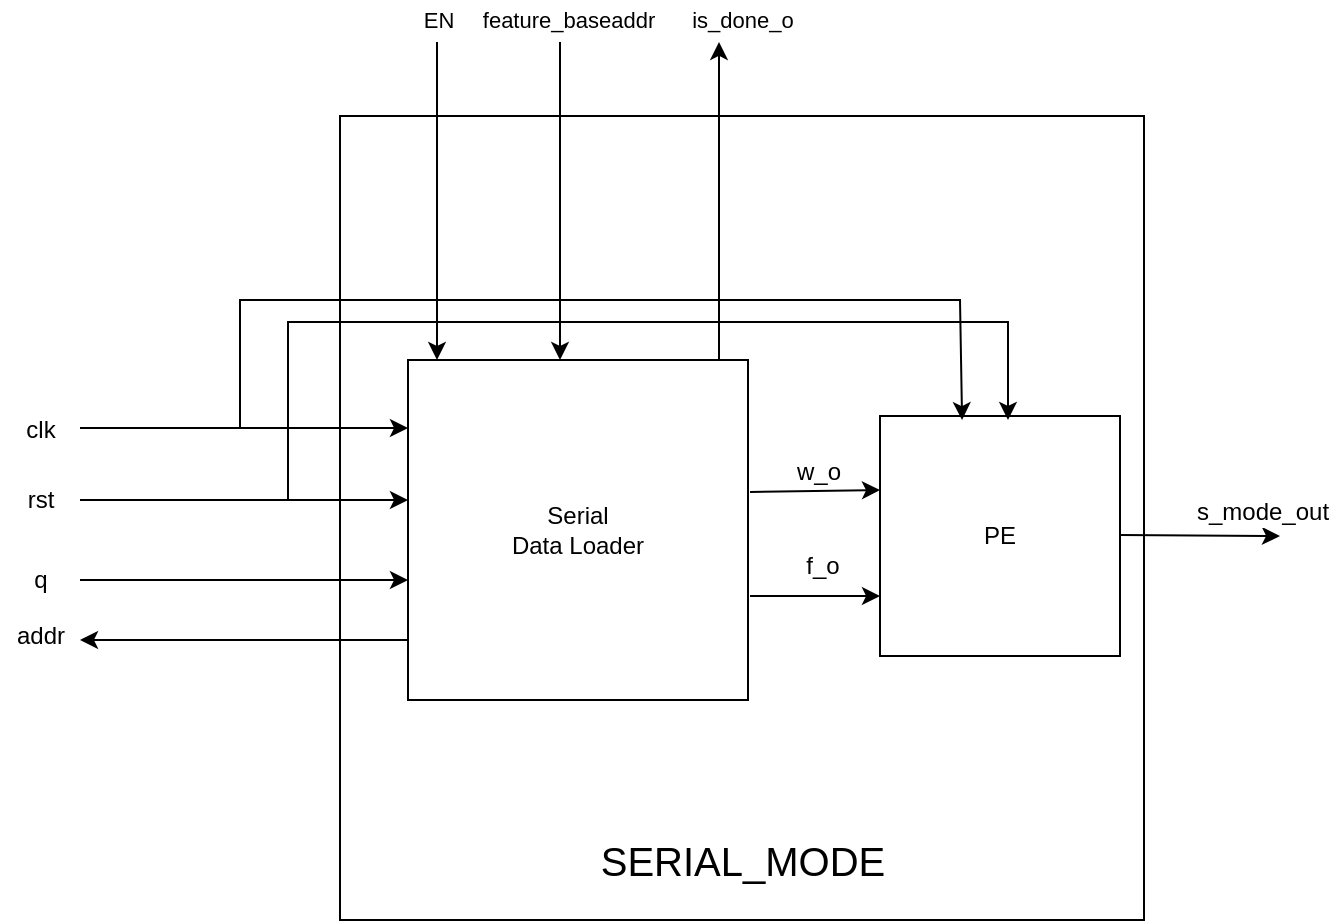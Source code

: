 <mxfile version="18.0.6" type="github">
  <diagram id="pUFFLTCGcfrj1E4nk3-k" name="Page-1">
    <mxGraphModel dx="1422" dy="762" grid="1" gridSize="10" guides="1" tooltips="1" connect="1" arrows="1" fold="1" page="1" pageScale="1" pageWidth="827" pageHeight="1169" math="0" shadow="0">
      <root>
        <mxCell id="0" />
        <mxCell id="1" parent="0" />
        <mxCell id="9o-Jb9cLl40A2OQpJ5Hu-1" value="" style="whiteSpace=wrap;html=1;aspect=fixed;" parent="1" vertex="1">
          <mxGeometry x="260" y="168" width="402" height="402" as="geometry" />
        </mxCell>
        <mxCell id="9o-Jb9cLl40A2OQpJ5Hu-2" value="PE" style="whiteSpace=wrap;html=1;aspect=fixed;" parent="1" vertex="1">
          <mxGeometry x="530" y="318" width="120" height="120" as="geometry" />
        </mxCell>
        <mxCell id="9o-Jb9cLl40A2OQpJ5Hu-6" value="Serial&lt;br&gt;Data Loader" style="whiteSpace=wrap;html=1;aspect=fixed;" parent="1" vertex="1">
          <mxGeometry x="294" y="290" width="170" height="170" as="geometry" />
        </mxCell>
        <mxCell id="9o-Jb9cLl40A2OQpJ5Hu-11" value="" style="endArrow=classic;html=1;rounded=0;fontSize=12;entryX=0.35;entryY=-0.006;entryDx=0;entryDy=0;entryPerimeter=0;" parent="1" edge="1">
          <mxGeometry width="50" height="50" relative="1" as="geometry">
            <mxPoint x="308.5" y="130.96" as="sourcePoint" />
            <mxPoint x="308.5" y="290.0" as="targetPoint" />
          </mxGeometry>
        </mxCell>
        <mxCell id="9o-Jb9cLl40A2OQpJ5Hu-16" value="" style="endArrow=classic;html=1;rounded=0;fontSize=12;entryX=0;entryY=0.825;entryDx=0;entryDy=0;entryPerimeter=0;" parent="1" edge="1">
          <mxGeometry width="50" height="50" relative="1" as="geometry">
            <mxPoint x="130" y="400" as="sourcePoint" />
            <mxPoint x="294" y="400" as="targetPoint" />
          </mxGeometry>
        </mxCell>
        <mxCell id="9o-Jb9cLl40A2OQpJ5Hu-17" value="" style="endArrow=classic;html=1;rounded=0;fontSize=12;entryX=0.35;entryY=-0.006;entryDx=0;entryDy=0;entryPerimeter=0;" parent="1" edge="1">
          <mxGeometry width="50" height="50" relative="1" as="geometry">
            <mxPoint x="370" y="130.96" as="sourcePoint" />
            <mxPoint x="370" y="290.0" as="targetPoint" />
          </mxGeometry>
        </mxCell>
        <mxCell id="9o-Jb9cLl40A2OQpJ5Hu-18" value="&lt;font style=&quot;font-size: 11px;&quot;&gt;EN&lt;/font&gt;" style="text;html=1;align=center;verticalAlign=middle;resizable=0;points=[];autosize=1;strokeColor=none;fillColor=none;fontSize=12;" parent="1" vertex="1">
          <mxGeometry x="294" y="110" width="30" height="20" as="geometry" />
        </mxCell>
        <mxCell id="9o-Jb9cLl40A2OQpJ5Hu-19" value="&lt;font style=&quot;font-size: 11px;&quot;&gt;feature_baseaddr&lt;/font&gt;" style="text;html=1;align=center;verticalAlign=middle;resizable=0;points=[];autosize=1;strokeColor=none;fillColor=none;fontSize=12;" parent="1" vertex="1">
          <mxGeometry x="324" y="110" width="100" height="20" as="geometry" />
        </mxCell>
        <mxCell id="9o-Jb9cLl40A2OQpJ5Hu-22" value="clk" style="text;html=1;align=center;verticalAlign=middle;resizable=0;points=[];autosize=1;strokeColor=none;fillColor=none;fontSize=12;" parent="1" vertex="1">
          <mxGeometry x="95" y="315" width="30" height="20" as="geometry" />
        </mxCell>
        <mxCell id="9o-Jb9cLl40A2OQpJ5Hu-23" value="rst" style="text;html=1;align=center;verticalAlign=middle;resizable=0;points=[];autosize=1;strokeColor=none;fillColor=none;fontSize=12;" parent="1" vertex="1">
          <mxGeometry x="95" y="350" width="30" height="20" as="geometry" />
        </mxCell>
        <mxCell id="9o-Jb9cLl40A2OQpJ5Hu-24" value="q" style="text;html=1;align=center;verticalAlign=middle;resizable=0;points=[];autosize=1;strokeColor=none;fillColor=none;fontSize=12;" parent="1" vertex="1">
          <mxGeometry x="100" y="390" width="20" height="20" as="geometry" />
        </mxCell>
        <mxCell id="9o-Jb9cLl40A2OQpJ5Hu-30" value="" style="endArrow=classic;html=1;rounded=0;fontSize=12;entryX=0;entryY=0.825;entryDx=0;entryDy=0;entryPerimeter=0;" parent="1" edge="1">
          <mxGeometry width="50" height="50" relative="1" as="geometry">
            <mxPoint x="294" y="430" as="sourcePoint" />
            <mxPoint x="130" y="430" as="targetPoint" />
          </mxGeometry>
        </mxCell>
        <mxCell id="9o-Jb9cLl40A2OQpJ5Hu-32" value="addr" style="text;html=1;align=center;verticalAlign=middle;resizable=0;points=[];autosize=1;strokeColor=none;fillColor=none;fontSize=12;" parent="1" vertex="1">
          <mxGeometry x="90" y="418" width="40" height="20" as="geometry" />
        </mxCell>
        <mxCell id="9o-Jb9cLl40A2OQpJ5Hu-34" value="" style="endArrow=classic;html=1;rounded=0;fontSize=12;entryX=0.35;entryY=-0.006;entryDx=0;entryDy=0;entryPerimeter=0;" parent="1" edge="1">
          <mxGeometry width="50" height="50" relative="1" as="geometry">
            <mxPoint x="449.5" y="290" as="sourcePoint" />
            <mxPoint x="449.5" y="130.96" as="targetPoint" />
          </mxGeometry>
        </mxCell>
        <mxCell id="9o-Jb9cLl40A2OQpJ5Hu-35" value="is_done_o" style="edgeLabel;html=1;align=center;verticalAlign=middle;resizable=0;points=[];fontSize=11;" parent="9o-Jb9cLl40A2OQpJ5Hu-34" vertex="1" connectable="0">
          <mxGeometry x="0.698" y="2" relative="1" as="geometry">
            <mxPoint x="13" y="-35" as="offset" />
          </mxGeometry>
        </mxCell>
        <mxCell id="9o-Jb9cLl40A2OQpJ5Hu-38" value="" style="endArrow=classic;html=1;rounded=0;fontSize=11;entryX=0;entryY=0.75;entryDx=0;entryDy=0;exitX=1.006;exitY=0.694;exitDx=0;exitDy=0;exitPerimeter=0;" parent="1" target="9o-Jb9cLl40A2OQpJ5Hu-2" edge="1" source="9o-Jb9cLl40A2OQpJ5Hu-6">
          <mxGeometry width="50" height="50" relative="1" as="geometry">
            <mxPoint x="470" y="410" as="sourcePoint" />
            <mxPoint x="440" y="340" as="targetPoint" />
          </mxGeometry>
        </mxCell>
        <mxCell id="9o-Jb9cLl40A2OQpJ5Hu-39" value="" style="endArrow=classic;html=1;rounded=0;fontSize=11;entryX=0;entryY=0.75;entryDx=0;entryDy=0;exitX=1.006;exitY=0.388;exitDx=0;exitDy=0;exitPerimeter=0;" parent="1" edge="1" source="9o-Jb9cLl40A2OQpJ5Hu-6">
          <mxGeometry width="50" height="50" relative="1" as="geometry">
            <mxPoint x="470" y="355" as="sourcePoint" />
            <mxPoint x="530" y="355" as="targetPoint" />
          </mxGeometry>
        </mxCell>
        <mxCell id="9o-Jb9cLl40A2OQpJ5Hu-40" value="w_o" style="edgeLabel;html=1;align=center;verticalAlign=middle;resizable=0;points=[];fontSize=12;" parent="9o-Jb9cLl40A2OQpJ5Hu-39" vertex="1" connectable="0">
          <mxGeometry x="0.333" y="1" relative="1" as="geometry">
            <mxPoint x="-10" y="-9" as="offset" />
          </mxGeometry>
        </mxCell>
        <mxCell id="9o-Jb9cLl40A2OQpJ5Hu-41" value="&lt;font style=&quot;font-size: 12px;&quot;&gt;f_o&lt;/font&gt;" style="edgeLabel;html=1;align=center;verticalAlign=middle;resizable=0;points=[];fontSize=11;" parent="1" vertex="1" connectable="0">
          <mxGeometry x="520" y="401" as="geometry">
            <mxPoint x="-19" y="-8" as="offset" />
          </mxGeometry>
        </mxCell>
        <mxCell id="9o-Jb9cLl40A2OQpJ5Hu-42" value="" style="endArrow=classic;html=1;rounded=0;fontSize=11;" parent="1" edge="1">
          <mxGeometry width="50" height="50" relative="1" as="geometry">
            <mxPoint x="650" y="377.5" as="sourcePoint" />
            <mxPoint x="730" y="378" as="targetPoint" />
          </mxGeometry>
        </mxCell>
        <mxCell id="9o-Jb9cLl40A2OQpJ5Hu-43" value="s_mode_out" style="edgeLabel;html=1;align=center;verticalAlign=middle;resizable=0;points=[];fontSize=12;" parent="9o-Jb9cLl40A2OQpJ5Hu-42" vertex="1" connectable="0">
          <mxGeometry x="0.333" y="1" relative="1" as="geometry">
            <mxPoint x="17" y="-11" as="offset" />
          </mxGeometry>
        </mxCell>
        <mxCell id="9o-Jb9cLl40A2OQpJ5Hu-44" value="&lt;font style=&quot;font-size: 20px;&quot;&gt;SERIAL_MODE&lt;/font&gt;" style="text;html=1;align=center;verticalAlign=middle;resizable=0;points=[];autosize=1;strokeColor=none;fillColor=none;fontSize=12;" parent="1" vertex="1">
          <mxGeometry x="381" y="530" width="160" height="20" as="geometry" />
        </mxCell>
        <mxCell id="9o-Jb9cLl40A2OQpJ5Hu-20" value="" style="endArrow=classic;html=1;rounded=0;fontSize=12;entryX=0;entryY=0.825;entryDx=0;entryDy=0;entryPerimeter=0;" parent="1" edge="1">
          <mxGeometry width="50" height="50" relative="1" as="geometry">
            <mxPoint x="130" y="324" as="sourcePoint" />
            <mxPoint x="294" y="324" as="targetPoint" />
          </mxGeometry>
        </mxCell>
        <mxCell id="9o-Jb9cLl40A2OQpJ5Hu-21" value="" style="endArrow=classic;html=1;rounded=0;fontSize=12;entryX=0;entryY=0.825;entryDx=0;entryDy=0;entryPerimeter=0;" parent="1" edge="1">
          <mxGeometry width="50" height="50" relative="1" as="geometry">
            <mxPoint x="130" y="360" as="sourcePoint" />
            <mxPoint x="294" y="360" as="targetPoint" />
          </mxGeometry>
        </mxCell>
        <mxCell id="S9v0V21vVcF5QXNLxujS-1" value="" style="endArrow=classic;html=1;rounded=0;entryX=0.342;entryY=0.017;entryDx=0;entryDy=0;entryPerimeter=0;" edge="1" parent="1" target="9o-Jb9cLl40A2OQpJ5Hu-2">
          <mxGeometry width="50" height="50" relative="1" as="geometry">
            <mxPoint x="210" y="324" as="sourcePoint" />
            <mxPoint x="600" y="260" as="targetPoint" />
            <Array as="points">
              <mxPoint x="210" y="260" />
              <mxPoint x="570" y="260" />
            </Array>
          </mxGeometry>
        </mxCell>
        <mxCell id="S9v0V21vVcF5QXNLxujS-2" value="" style="endArrow=classic;html=1;rounded=0;" edge="1" parent="1">
          <mxGeometry width="50" height="50" relative="1" as="geometry">
            <mxPoint x="234" y="360" as="sourcePoint" />
            <mxPoint x="594" y="320" as="targetPoint" />
            <Array as="points">
              <mxPoint x="234" y="271" />
              <mxPoint x="594" y="271" />
            </Array>
          </mxGeometry>
        </mxCell>
      </root>
    </mxGraphModel>
  </diagram>
</mxfile>
